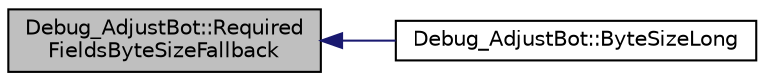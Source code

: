 digraph "Debug_AdjustBot::RequiredFieldsByteSizeFallback"
{
 // INTERACTIVE_SVG=YES
  edge [fontname="Helvetica",fontsize="10",labelfontname="Helvetica",labelfontsize="10"];
  node [fontname="Helvetica",fontsize="10",shape=record];
  rankdir="LR";
  Node1 [label="Debug_AdjustBot::Required\lFieldsByteSizeFallback",height=0.2,width=0.4,color="black", fillcolor="grey75", style="filled", fontcolor="black"];
  Node1 -> Node2 [dir="back",color="midnightblue",fontsize="10",style="solid",fontname="Helvetica"];
  Node2 [label="Debug_AdjustBot::ByteSizeLong",height=0.2,width=0.4,color="black", fillcolor="white", style="filled",URL="$de/dd5/class_debug___adjust_bot.html#a3b2eda33267a8417670ecde9f8aa93e9"];
}

